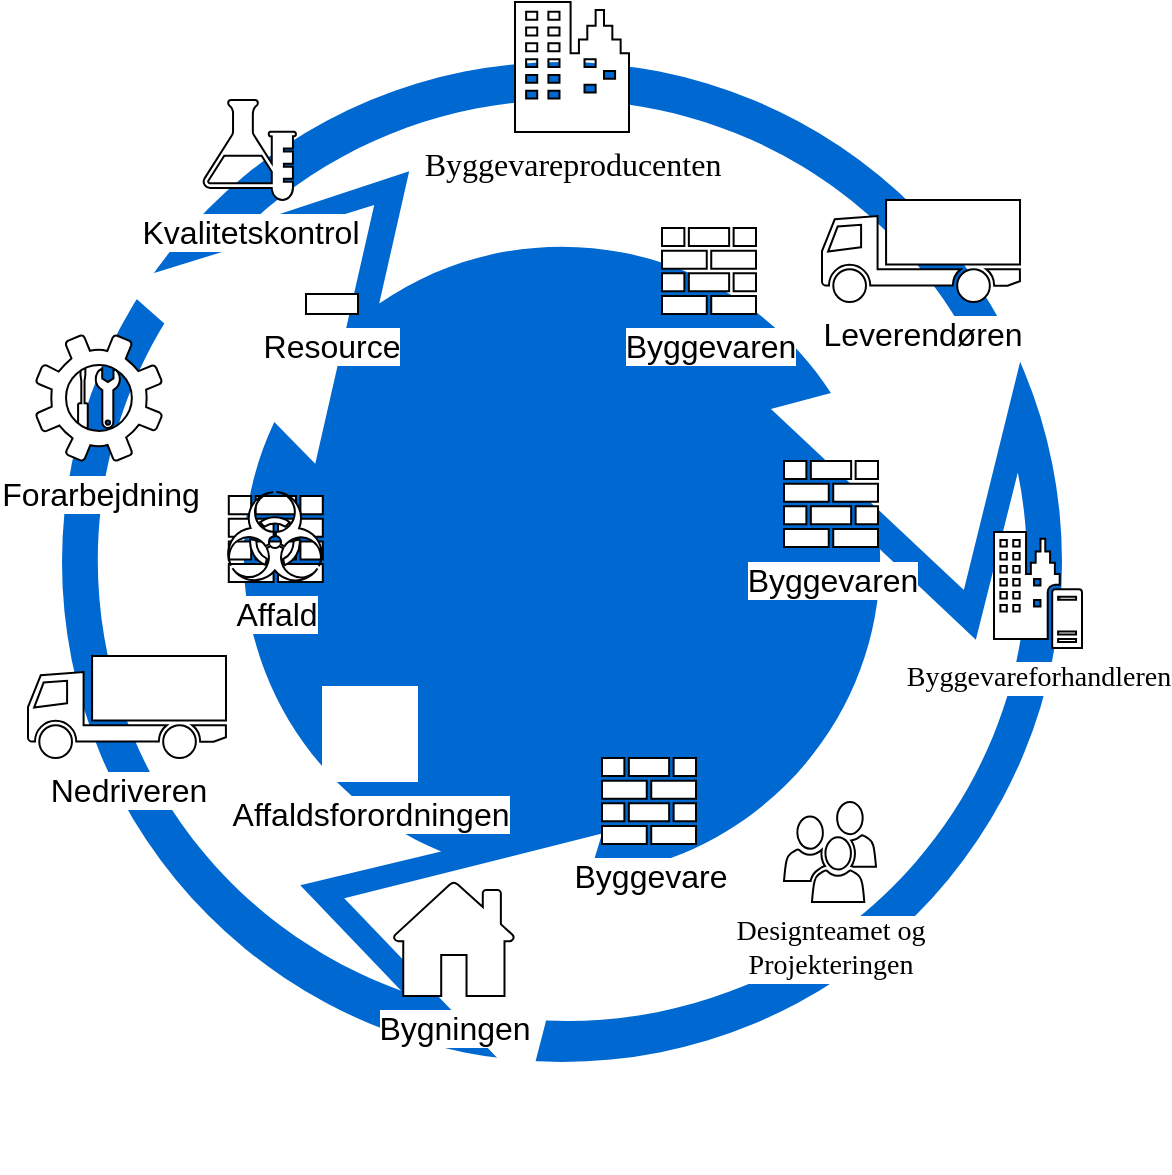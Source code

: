 <mxfile version="15.7.4" type="github">
  <diagram name="Page-1" id="3e8102d1-ef87-2e61-34e1-82d9a586fe2e">
    <mxGraphModel dx="2522" dy="825" grid="1" gridSize="10" guides="1" tooltips="1" connect="1" arrows="1" fold="1" page="1" pageScale="1" pageWidth="1100" pageHeight="850" background="none" math="0" shadow="0">
      <root>
        <mxCell id="0" />
        <mxCell id="1" parent="0" />
        <mxCell id="70666756c84bb93c-1" value="" style="ellipse;whiteSpace=wrap;html=1;rounded=0;shadow=0;comic=0;strokeWidth=1;fontFamily=Verdana;fontSize=14;strokeColor=none;fillColor=#0069D1;" parent="1" vertex="1">
          <mxGeometry x="-240" y="120" width="500" height="500" as="geometry" />
        </mxCell>
        <mxCell id="70666756c84bb93c-13" value="Environmental&lt;div&gt;Awareness&lt;/div&gt;" style="shadow=0;dashed=0;html=1;strokeColor=none;shape=mxgraph.mscae.general.continuous_cycle;fillColor=#ffffff;rounded=0;comic=0;fontFamily=Verdana;fontSize=14;fontColor=#FFFFFF;verticalAlign=top;labelPosition=center;verticalLabelPosition=bottom;align=center;" parent="1" vertex="1">
          <mxGeometry x="-231.95" y="130" width="483.9" height="504.06" as="geometry" />
        </mxCell>
        <mxCell id="70666756c84bb93c-5" value="Designteamet og&lt;br&gt;Projekteringen" style="shadow=0;dashed=0;html=1;labelPosition=center;verticalLabelPosition=bottom;verticalAlign=top;shape=mxgraph.office.users.users;rounded=0;comic=0;fontFamily=Verdana;fontSize=14;labelBackgroundColor=default;" parent="1" vertex="1">
          <mxGeometry x="121" y="490" width="46" height="50" as="geometry" />
        </mxCell>
        <mxCell id="NX3kP4LZ0dh-7WgNivBp-2" value="&lt;font style=&quot;font-size: 16px&quot;&gt;Byggevareproducenten&lt;/font&gt;" style="shadow=0;dashed=0;html=1;labelPosition=center;verticalLabelPosition=bottom;verticalAlign=top;shape=mxgraph.office.concepts.on_premises;rounded=0;comic=0;fontFamily=Verdana;fontSize=14;" parent="1" vertex="1">
          <mxGeometry x="-13.5" y="90" width="57" height="65" as="geometry" />
        </mxCell>
        <mxCell id="NX3kP4LZ0dh-7WgNivBp-3" value="&lt;font style=&quot;font-size: 16px&quot;&gt;Leverendøren&lt;/font&gt;" style="shape=mxgraph.signs.transportation.truck_1;html=1;pointerEvents=1;verticalLabelPosition=bottom;verticalAlign=top;align=center;sketch=0;labelBackgroundColor=default;" parent="1" vertex="1">
          <mxGeometry x="140" y="189" width="99" height="51" as="geometry" />
        </mxCell>
        <mxCell id="NX3kP4LZ0dh-7WgNivBp-8" value="&lt;font style=&quot;font-size: 16px&quot;&gt;Byggevaren&lt;/font&gt;" style="sketch=0;pointerEvents=1;shadow=0;dashed=0;html=1;labelPosition=center;verticalLabelPosition=bottom;verticalAlign=top;outlineConnect=0;align=center;shape=mxgraph.office.concepts.firewall;labelBackgroundColor=default;" parent="1" vertex="1">
          <mxGeometry x="60" y="203" width="47" height="43" as="geometry" />
        </mxCell>
        <mxCell id="NX3kP4LZ0dh-7WgNivBp-9" value="&lt;span style=&quot;font-size: 16px&quot;&gt;Kvalitetskontrol&lt;/span&gt;" style="sketch=0;pointerEvents=1;shadow=0;dashed=0;html=1;labelPosition=center;verticalLabelPosition=bottom;verticalAlign=top;outlineConnect=0;align=center;shape=mxgraph.office.concepts.lab;labelBackgroundColor=default;" parent="1" vertex="1">
          <mxGeometry x="-170" y="139" width="47" height="50" as="geometry" />
        </mxCell>
        <mxCell id="NX3kP4LZ0dh-7WgNivBp-15" value="Byggevareforhandleren" style="shadow=0;dashed=0;html=1;labelPosition=center;verticalLabelPosition=bottom;verticalAlign=top;shape=mxgraph.office.servers.on_premises_server;rounded=0;comic=0;fontFamily=Verdana;fontSize=14;labelBackgroundColor=default;" parent="1" vertex="1">
          <mxGeometry x="226" y="355" width="44" height="58" as="geometry" />
        </mxCell>
        <mxCell id="NX3kP4LZ0dh-7WgNivBp-17" value="&lt;font style=&quot;font-size: 16px&quot;&gt;Bygningen&lt;/font&gt;" style="sketch=0;pointerEvents=1;shadow=0;dashed=0;html=1;labelPosition=center;verticalLabelPosition=bottom;verticalAlign=top;outlineConnect=0;align=center;shape=mxgraph.office.concepts.home;labelBackgroundColor=default;" parent="1" vertex="1">
          <mxGeometry x="-74.5" y="530" width="61" height="57" as="geometry" />
        </mxCell>
        <mxCell id="NX3kP4LZ0dh-7WgNivBp-18" value="&lt;font style=&quot;font-size: 16px&quot;&gt;Nedriveren&lt;/font&gt;" style="shape=mxgraph.signs.transportation.truck_1;html=1;pointerEvents=1;verticalLabelPosition=bottom;verticalAlign=top;align=center;sketch=0;labelBackgroundColor=default;" parent="1" vertex="1">
          <mxGeometry x="-257" y="417" width="99" height="51" as="geometry" />
        </mxCell>
        <mxCell id="NX3kP4LZ0dh-7WgNivBp-19" value="Affaldsforordningen" style="shape=image;html=1;verticalAlign=top;verticalLabelPosition=bottom;labelBackgroundColor=#ffffff;imageAspect=0;aspect=fixed;image=https://cdn2.iconfinder.com/data/icons/nasty/60/trash_waste-128.png;fontSize=16;imageBackground=default;" parent="1" vertex="1">
          <mxGeometry x="-110" y="432" width="48" height="48" as="geometry" />
        </mxCell>
        <mxCell id="NX3kP4LZ0dh-7WgNivBp-25" value="" style="sketch=0;pointerEvents=1;shadow=0;dashed=0;html=1;labelPosition=center;verticalLabelPosition=bottom;verticalAlign=top;outlineConnect=0;align=center;shape=mxgraph.office.concepts.maintenance;fontSize=16;" parent="1" vertex="1">
          <mxGeometry x="-231.95" y="273" width="20.89" height="30" as="geometry" />
        </mxCell>
        <mxCell id="NX3kP4LZ0dh-7WgNivBp-26" value="Forarbejdning" style="sketch=0;pointerEvents=1;shadow=0;dashed=0;html=1;labelPosition=center;verticalLabelPosition=bottom;verticalAlign=top;outlineConnect=0;align=center;shape=mxgraph.office.concepts.settings;fontSize=16;labelBackgroundColor=default;" parent="1" vertex="1">
          <mxGeometry x="-253" y="256.5" width="63" height="63" as="geometry" />
        </mxCell>
        <mxCell id="NX3kP4LZ0dh-7WgNivBp-30" value="&lt;font style=&quot;font-size: 16px&quot;&gt;Affald&lt;/font&gt;" style="sketch=0;pointerEvents=1;shadow=0;dashed=0;html=1;labelPosition=center;verticalLabelPosition=bottom;verticalAlign=top;outlineConnect=0;align=center;shape=mxgraph.office.concepts.firewall;labelBackgroundColor=default;" parent="1" vertex="1">
          <mxGeometry x="-156.6" y="337.06" width="47" height="43" as="geometry" />
        </mxCell>
        <mxCell id="NX3kP4LZ0dh-7WgNivBp-28" value="&lt;font style=&quot;font-size: 16px&quot;&gt;Byggevaren&lt;/font&gt;" style="sketch=0;pointerEvents=1;shadow=0;dashed=0;html=1;labelPosition=center;verticalLabelPosition=bottom;verticalAlign=top;outlineConnect=0;align=center;shape=mxgraph.office.concepts.firewall;labelBackgroundColor=default;" parent="1" vertex="1">
          <mxGeometry x="121" y="319.5" width="47" height="43" as="geometry" />
        </mxCell>
        <mxCell id="NX3kP4LZ0dh-7WgNivBp-29" value="&lt;font style=&quot;font-size: 16px&quot;&gt;Byggevare&lt;/font&gt;" style="sketch=0;pointerEvents=1;shadow=0;dashed=0;html=1;labelPosition=center;verticalLabelPosition=bottom;verticalAlign=top;outlineConnect=0;align=center;shape=mxgraph.office.concepts.firewall;labelBackgroundColor=default;" parent="1" vertex="1">
          <mxGeometry x="30" y="468" width="47" height="43" as="geometry" />
        </mxCell>
        <mxCell id="NX3kP4LZ0dh-7WgNivBp-5" value="" style="shape=mxgraph.signs.safety.biohazard;html=1;pointerEvents=1;verticalLabelPosition=bottom;verticalAlign=top;align=center;sketch=0;" parent="1" vertex="1">
          <mxGeometry x="-158.6" y="335.06" width="50.2" height="45.94" as="geometry" />
        </mxCell>
        <mxCell id="NX3kP4LZ0dh-7WgNivBp-32" value="Resource" style="rounded=0;whiteSpace=wrap;html=1;labelBackgroundColor=default;fontSize=16;labelPosition=center;verticalLabelPosition=bottom;align=center;verticalAlign=top;" parent="1" vertex="1">
          <mxGeometry x="-118" y="236" width="26" height="10" as="geometry" />
        </mxCell>
      </root>
    </mxGraphModel>
  </diagram>
</mxfile>
